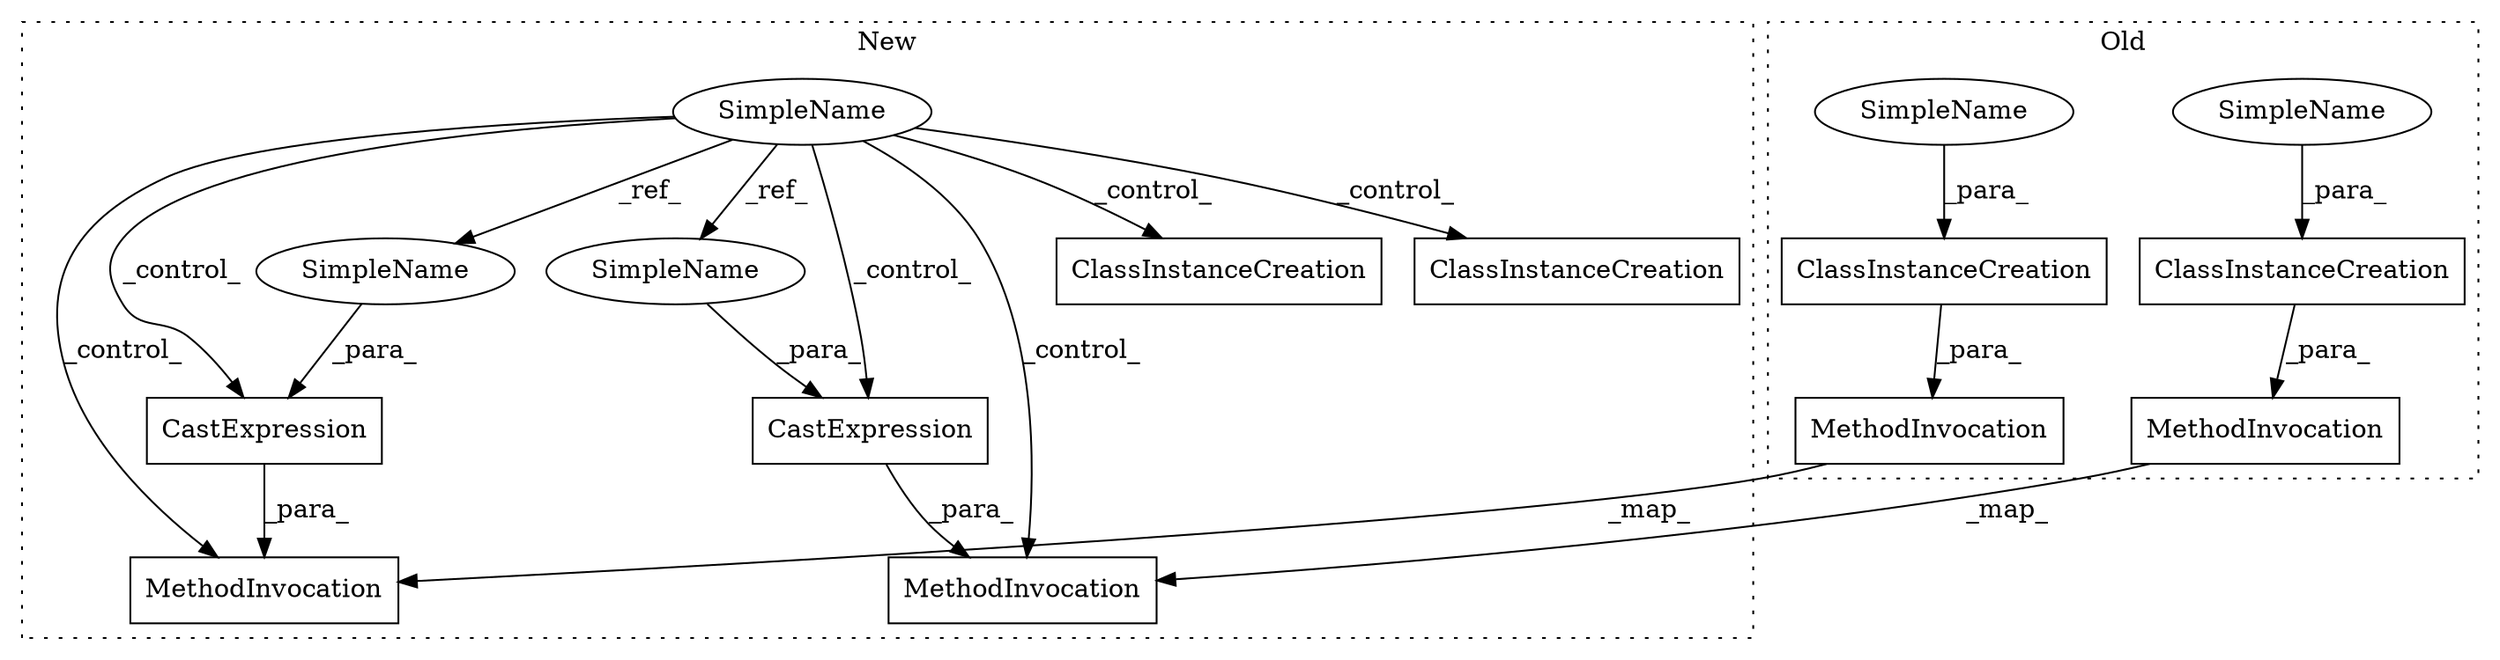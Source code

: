 digraph G {
subgraph cluster0 {
3 [label="ClassInstanceCreation" a="14" s="626,643" l="11,1" shape="box"];
4 [label="ClassInstanceCreation" a="14" s="1203,1220" l="11,1" shape="box"];
7 [label="MethodInvocation" a="32" s="1193,1221" l="10,1" shape="box"];
10 [label="MethodInvocation" a="32" s="616,644" l="10,1" shape="box"];
11 [label="SimpleName" a="42" s="1214" l="6" shape="ellipse"];
15 [label="SimpleName" a="42" s="637" l="6" shape="ellipse"];
label = "Old";
style="dotted";
}
subgraph cluster1 {
1 [label="CastExpression" a="11" s="713" l="45" shape="box"];
2 [label="CastExpression" a="11" s="1472" l="49" shape="box"];
5 [label="ClassInstanceCreation" a="14" s="1265,1331" l="11,1" shape="box"];
6 [label="ClassInstanceCreation" a="14" s="1077,1135" l="9,1" shape="box"];
8 [label="MethodInvocation" a="32" s="1451,1528" l="10,1" shape="box"];
9 [label="MethodInvocation" a="32" s="692,765" l="10,1" shape="box"];
12 [label="SimpleName" a="42" s="1521" l="6" shape="ellipse"];
13 [label="SimpleName" a="42" s="758" l="6" shape="ellipse"];
14 [label="SimpleName" a="42" s="557" l="6" shape="ellipse"];
label = "New";
style="dotted";
}
1 -> 9 [label="_para_"];
2 -> 8 [label="_para_"];
3 -> 10 [label="_para_"];
4 -> 7 [label="_para_"];
7 -> 8 [label="_map_"];
10 -> 9 [label="_map_"];
11 -> 4 [label="_para_"];
12 -> 2 [label="_para_"];
13 -> 1 [label="_para_"];
14 -> 5 [label="_control_"];
14 -> 12 [label="_ref_"];
14 -> 13 [label="_ref_"];
14 -> 9 [label="_control_"];
14 -> 2 [label="_control_"];
14 -> 6 [label="_control_"];
14 -> 1 [label="_control_"];
14 -> 8 [label="_control_"];
15 -> 3 [label="_para_"];
}